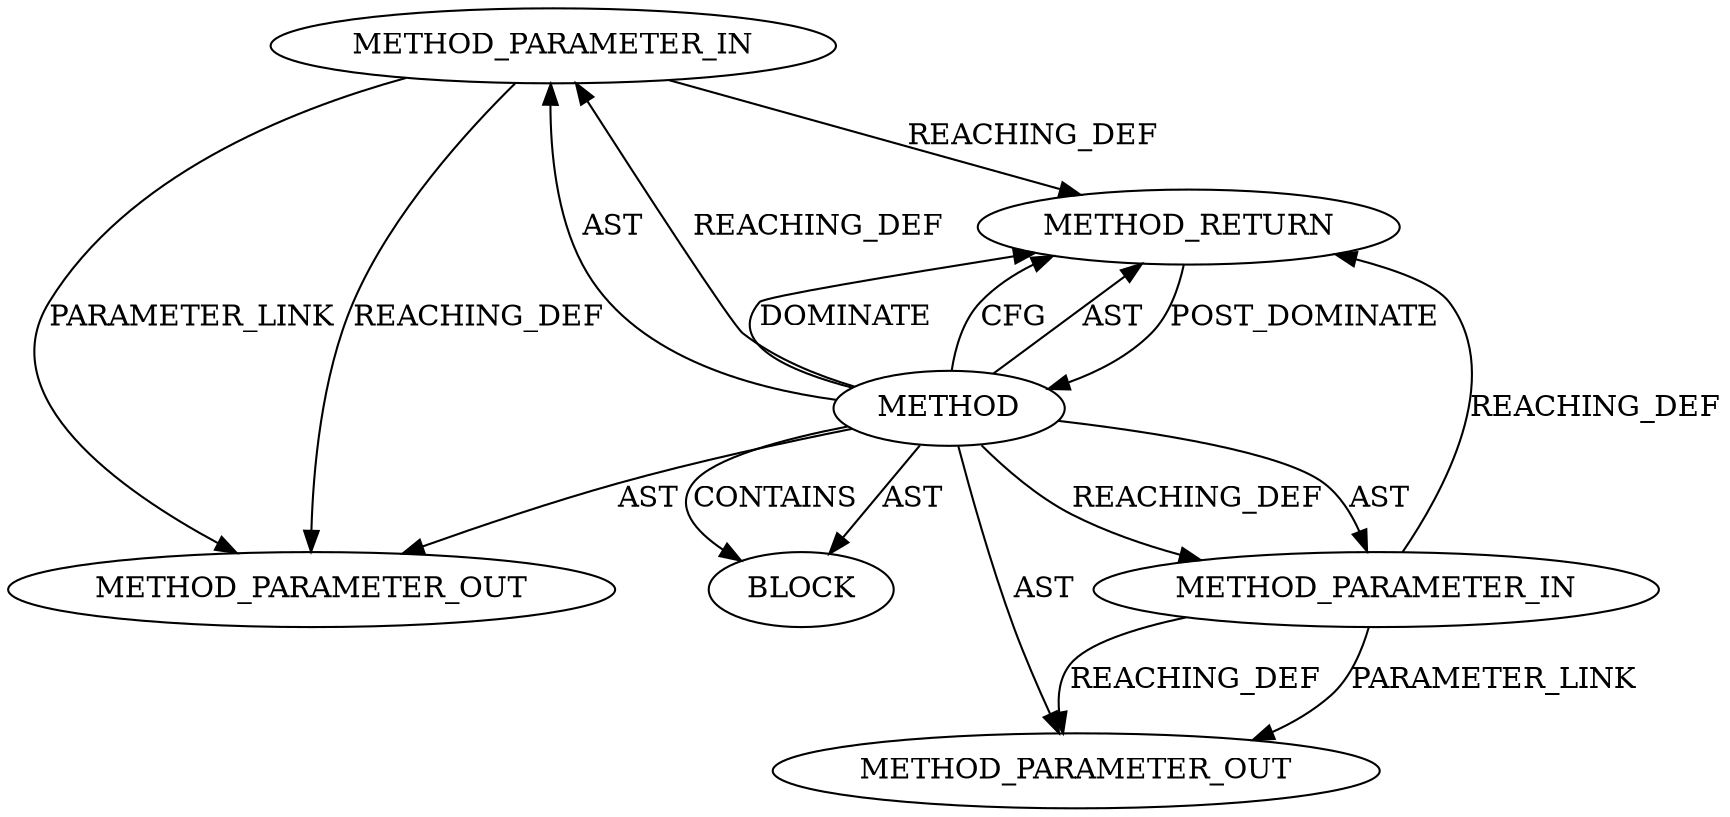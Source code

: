 digraph {
  21787 [label=METHOD_PARAMETER_OUT ORDER=2 CODE="p2" IS_VARIADIC=false TYPE_FULL_NAME="ANY" EVALUATION_STRATEGY="BY_VALUE" INDEX=2 NAME="p2"]
  19423 [label=METHOD_PARAMETER_IN ORDER=1 CODE="p1" IS_VARIADIC=false TYPE_FULL_NAME="ANY" EVALUATION_STRATEGY="BY_VALUE" INDEX=1 NAME="p1"]
  19425 [label=BLOCK ORDER=1 ARGUMENT_INDEX=1 CODE="<empty>" TYPE_FULL_NAME="ANY"]
  19426 [label=METHOD_RETURN ORDER=2 CODE="RET" TYPE_FULL_NAME="ANY" EVALUATION_STRATEGY="BY_VALUE"]
  19424 [label=METHOD_PARAMETER_IN ORDER=2 CODE="p2" IS_VARIADIC=false TYPE_FULL_NAME="ANY" EVALUATION_STRATEGY="BY_VALUE" INDEX=2 NAME="p2"]
  19422 [label=METHOD AST_PARENT_TYPE="NAMESPACE_BLOCK" AST_PARENT_FULL_NAME="<global>" ORDER=0 CODE="<empty>" FULL_NAME="rcu_dereference_protected" IS_EXTERNAL=true FILENAME="<empty>" SIGNATURE="" NAME="rcu_dereference_protected"]
  21786 [label=METHOD_PARAMETER_OUT ORDER=1 CODE="p1" IS_VARIADIC=false TYPE_FULL_NAME="ANY" EVALUATION_STRATEGY="BY_VALUE" INDEX=1 NAME="p1"]
  19423 -> 21786 [label=PARAMETER_LINK ]
  19424 -> 19426 [label=REACHING_DEF VARIABLE="p2"]
  19422 -> 19426 [label=DOMINATE ]
  19422 -> 19426 [label=CFG ]
  19424 -> 21787 [label=REACHING_DEF VARIABLE="p2"]
  19422 -> 19424 [label=AST ]
  19422 -> 21787 [label=AST ]
  19422 -> 19426 [label=AST ]
  19422 -> 21786 [label=AST ]
  19423 -> 19426 [label=REACHING_DEF VARIABLE="p1"]
  19426 -> 19422 [label=POST_DOMINATE ]
  19422 -> 19425 [label=CONTAINS ]
  19422 -> 19423 [label=REACHING_DEF VARIABLE=""]
  19423 -> 21786 [label=REACHING_DEF VARIABLE="p1"]
  19422 -> 19423 [label=AST ]
  19422 -> 19424 [label=REACHING_DEF VARIABLE=""]
  19424 -> 21787 [label=PARAMETER_LINK ]
  19422 -> 19425 [label=AST ]
}
